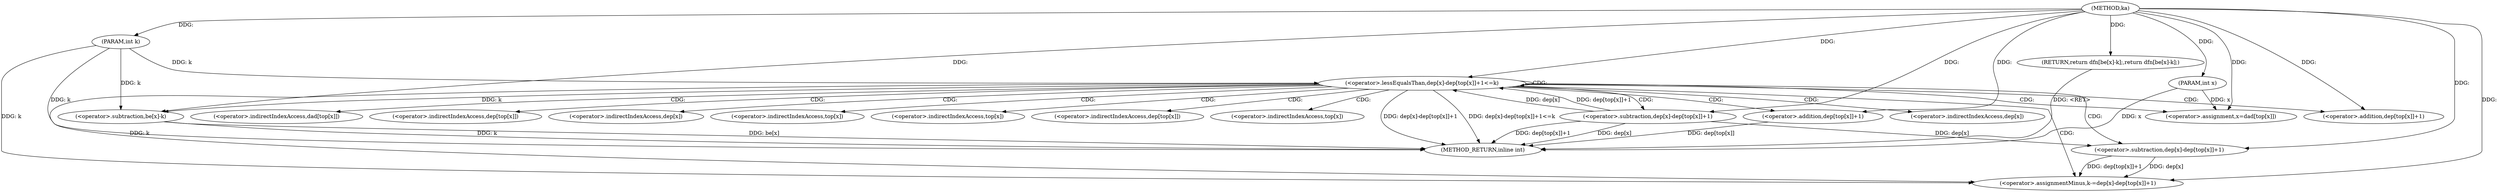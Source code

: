digraph "ka" {  
"1000262" [label = "(METHOD,ka)" ]
"1000309" [label = "(METHOD_RETURN,inline int)" ]
"1000263" [label = "(PARAM,int x)" ]
"1000264" [label = "(PARAM,int k)" ]
"1000301" [label = "(RETURN,return dfn[be[x]-k];,return dfn[be[x]-k];)" ]
"1000267" [label = "(<operator>.lessEqualsThan,dep[x]-dep[top[x]]+1<=k)" ]
"1000281" [label = "(<operator>.assignmentMinus,k-=dep[x]-dep[top[x]]+1)" ]
"1000294" [label = "(<operator>.assignment,x=dad[top[x]])" ]
"1000268" [label = "(<operator>.subtraction,dep[x]-dep[top[x]]+1)" ]
"1000304" [label = "(<operator>.subtraction,be[x]-k)" ]
"1000272" [label = "(<operator>.addition,dep[top[x]]+1)" ]
"1000283" [label = "(<operator>.subtraction,dep[x]-dep[top[x]]+1)" ]
"1000287" [label = "(<operator>.addition,dep[top[x]]+1)" ]
"1000269" [label = "(<operator>.indirectIndexAccess,dep[x])" ]
"1000296" [label = "(<operator>.indirectIndexAccess,dad[top[x]])" ]
"1000273" [label = "(<operator>.indirectIndexAccess,dep[top[x]])" ]
"1000284" [label = "(<operator>.indirectIndexAccess,dep[x])" ]
"1000298" [label = "(<operator>.indirectIndexAccess,top[x])" ]
"1000275" [label = "(<operator>.indirectIndexAccess,top[x])" ]
"1000288" [label = "(<operator>.indirectIndexAccess,dep[top[x]])" ]
"1000290" [label = "(<operator>.indirectIndexAccess,top[x])" ]
  "1000263" -> "1000309"  [ label = "DDG: x"] 
  "1000264" -> "1000309"  [ label = "DDG: k"] 
  "1000268" -> "1000309"  [ label = "DDG: dep[x]"] 
  "1000272" -> "1000309"  [ label = "DDG: dep[top[x]]"] 
  "1000268" -> "1000309"  [ label = "DDG: dep[top[x]]+1"] 
  "1000267" -> "1000309"  [ label = "DDG: dep[x]-dep[top[x]]+1"] 
  "1000267" -> "1000309"  [ label = "DDG: dep[x]-dep[top[x]]+1<=k"] 
  "1000304" -> "1000309"  [ label = "DDG: be[x]"] 
  "1000304" -> "1000309"  [ label = "DDG: k"] 
  "1000301" -> "1000309"  [ label = "DDG: <RET>"] 
  "1000262" -> "1000263"  [ label = "DDG: "] 
  "1000262" -> "1000264"  [ label = "DDG: "] 
  "1000262" -> "1000301"  [ label = "DDG: "] 
  "1000268" -> "1000267"  [ label = "DDG: dep[x]"] 
  "1000268" -> "1000267"  [ label = "DDG: dep[top[x]]+1"] 
  "1000264" -> "1000267"  [ label = "DDG: k"] 
  "1000262" -> "1000267"  [ label = "DDG: "] 
  "1000283" -> "1000281"  [ label = "DDG: dep[top[x]]+1"] 
  "1000283" -> "1000281"  [ label = "DDG: dep[x]"] 
  "1000262" -> "1000268"  [ label = "DDG: "] 
  "1000267" -> "1000281"  [ label = "DDG: k"] 
  "1000264" -> "1000281"  [ label = "DDG: k"] 
  "1000262" -> "1000281"  [ label = "DDG: "] 
  "1000263" -> "1000294"  [ label = "DDG: x"] 
  "1000262" -> "1000294"  [ label = "DDG: "] 
  "1000267" -> "1000304"  [ label = "DDG: k"] 
  "1000264" -> "1000304"  [ label = "DDG: k"] 
  "1000262" -> "1000304"  [ label = "DDG: "] 
  "1000262" -> "1000272"  [ label = "DDG: "] 
  "1000268" -> "1000283"  [ label = "DDG: dep[x]"] 
  "1000262" -> "1000283"  [ label = "DDG: "] 
  "1000262" -> "1000287"  [ label = "DDG: "] 
  "1000267" -> "1000283"  [ label = "CDG: "] 
  "1000267" -> "1000294"  [ label = "CDG: "] 
  "1000267" -> "1000281"  [ label = "CDG: "] 
  "1000267" -> "1000272"  [ label = "CDG: "] 
  "1000267" -> "1000296"  [ label = "CDG: "] 
  "1000267" -> "1000269"  [ label = "CDG: "] 
  "1000267" -> "1000284"  [ label = "CDG: "] 
  "1000267" -> "1000267"  [ label = "CDG: "] 
  "1000267" -> "1000268"  [ label = "CDG: "] 
  "1000267" -> "1000273"  [ label = "CDG: "] 
  "1000267" -> "1000287"  [ label = "CDG: "] 
  "1000267" -> "1000288"  [ label = "CDG: "] 
  "1000267" -> "1000290"  [ label = "CDG: "] 
  "1000267" -> "1000298"  [ label = "CDG: "] 
  "1000267" -> "1000275"  [ label = "CDG: "] 
}
